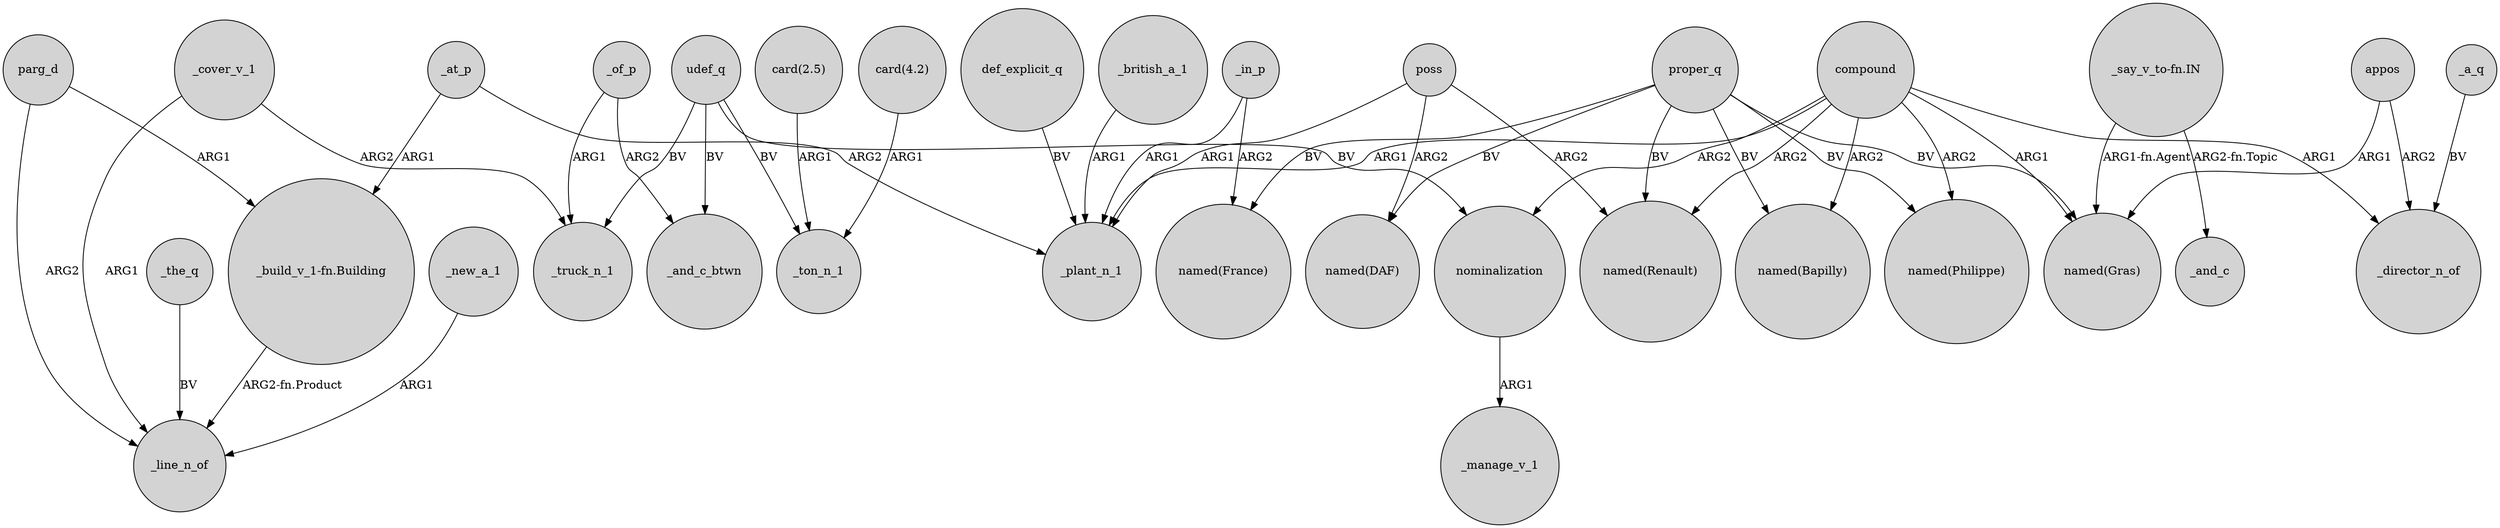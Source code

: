 digraph {
	node [shape=circle style=filled]
	poss -> _plant_n_1 [label=ARG1]
	_new_a_1 -> _line_n_of [label=ARG1]
	poss -> "named(DAF)" [label=ARG2]
	"card(2.5)" -> _ton_n_1 [label=ARG1]
	def_explicit_q -> _plant_n_1 [label=BV]
	_at_p -> "_build_v_1-fn.Building" [label=ARG1]
	compound -> "named(Philippe)" [label=ARG2]
	parg_d -> _line_n_of [label=ARG2]
	"_say_v_to-fn.IN" -> "named(Gras)" [label="ARG1-fn.Agent"]
	_the_q -> _line_n_of [label=BV]
	"_build_v_1-fn.Building" -> _line_n_of [label="ARG2-fn.Product"]
	proper_q -> "named(France)" [label=BV]
	proper_q -> "named(Renault)" [label=BV]
	_at_p -> _plant_n_1 [label=ARG2]
	_british_a_1 -> _plant_n_1 [label=ARG1]
	compound -> nominalization [label=ARG2]
	compound -> _plant_n_1 [label=ARG1]
	proper_q -> "named(Gras)" [label=BV]
	_of_p -> _truck_n_1 [label=ARG1]
	proper_q -> "named(DAF)" [label=BV]
	_of_p -> _and_c_btwn [label=ARG2]
	proper_q -> "named(Philippe)" [label=BV]
	appos -> "named(Gras)" [label=ARG1]
	compound -> "named(Renault)" [label=ARG2]
	_in_p -> _plant_n_1 [label=ARG1]
	udef_q -> _truck_n_1 [label=BV]
	"card(4.2)" -> _ton_n_1 [label=ARG1]
	parg_d -> "_build_v_1-fn.Building" [label=ARG1]
	poss -> "named(Renault)" [label=ARG2]
	_a_q -> _director_n_of [label=BV]
	"_say_v_to-fn.IN" -> _and_c [label="ARG2-fn.Topic"]
	_cover_v_1 -> _line_n_of [label=ARG1]
	_cover_v_1 -> _truck_n_1 [label=ARG2]
	udef_q -> nominalization [label=BV]
	_in_p -> "named(France)" [label=ARG2]
	udef_q -> _and_c_btwn [label=BV]
	compound -> _director_n_of [label=ARG1]
	nominalization -> _manage_v_1 [label=ARG1]
	appos -> _director_n_of [label=ARG2]
	proper_q -> "named(Bapilly)" [label=BV]
	compound -> "named(Gras)" [label=ARG1]
	compound -> "named(Bapilly)" [label=ARG2]
	udef_q -> _ton_n_1 [label=BV]
}
